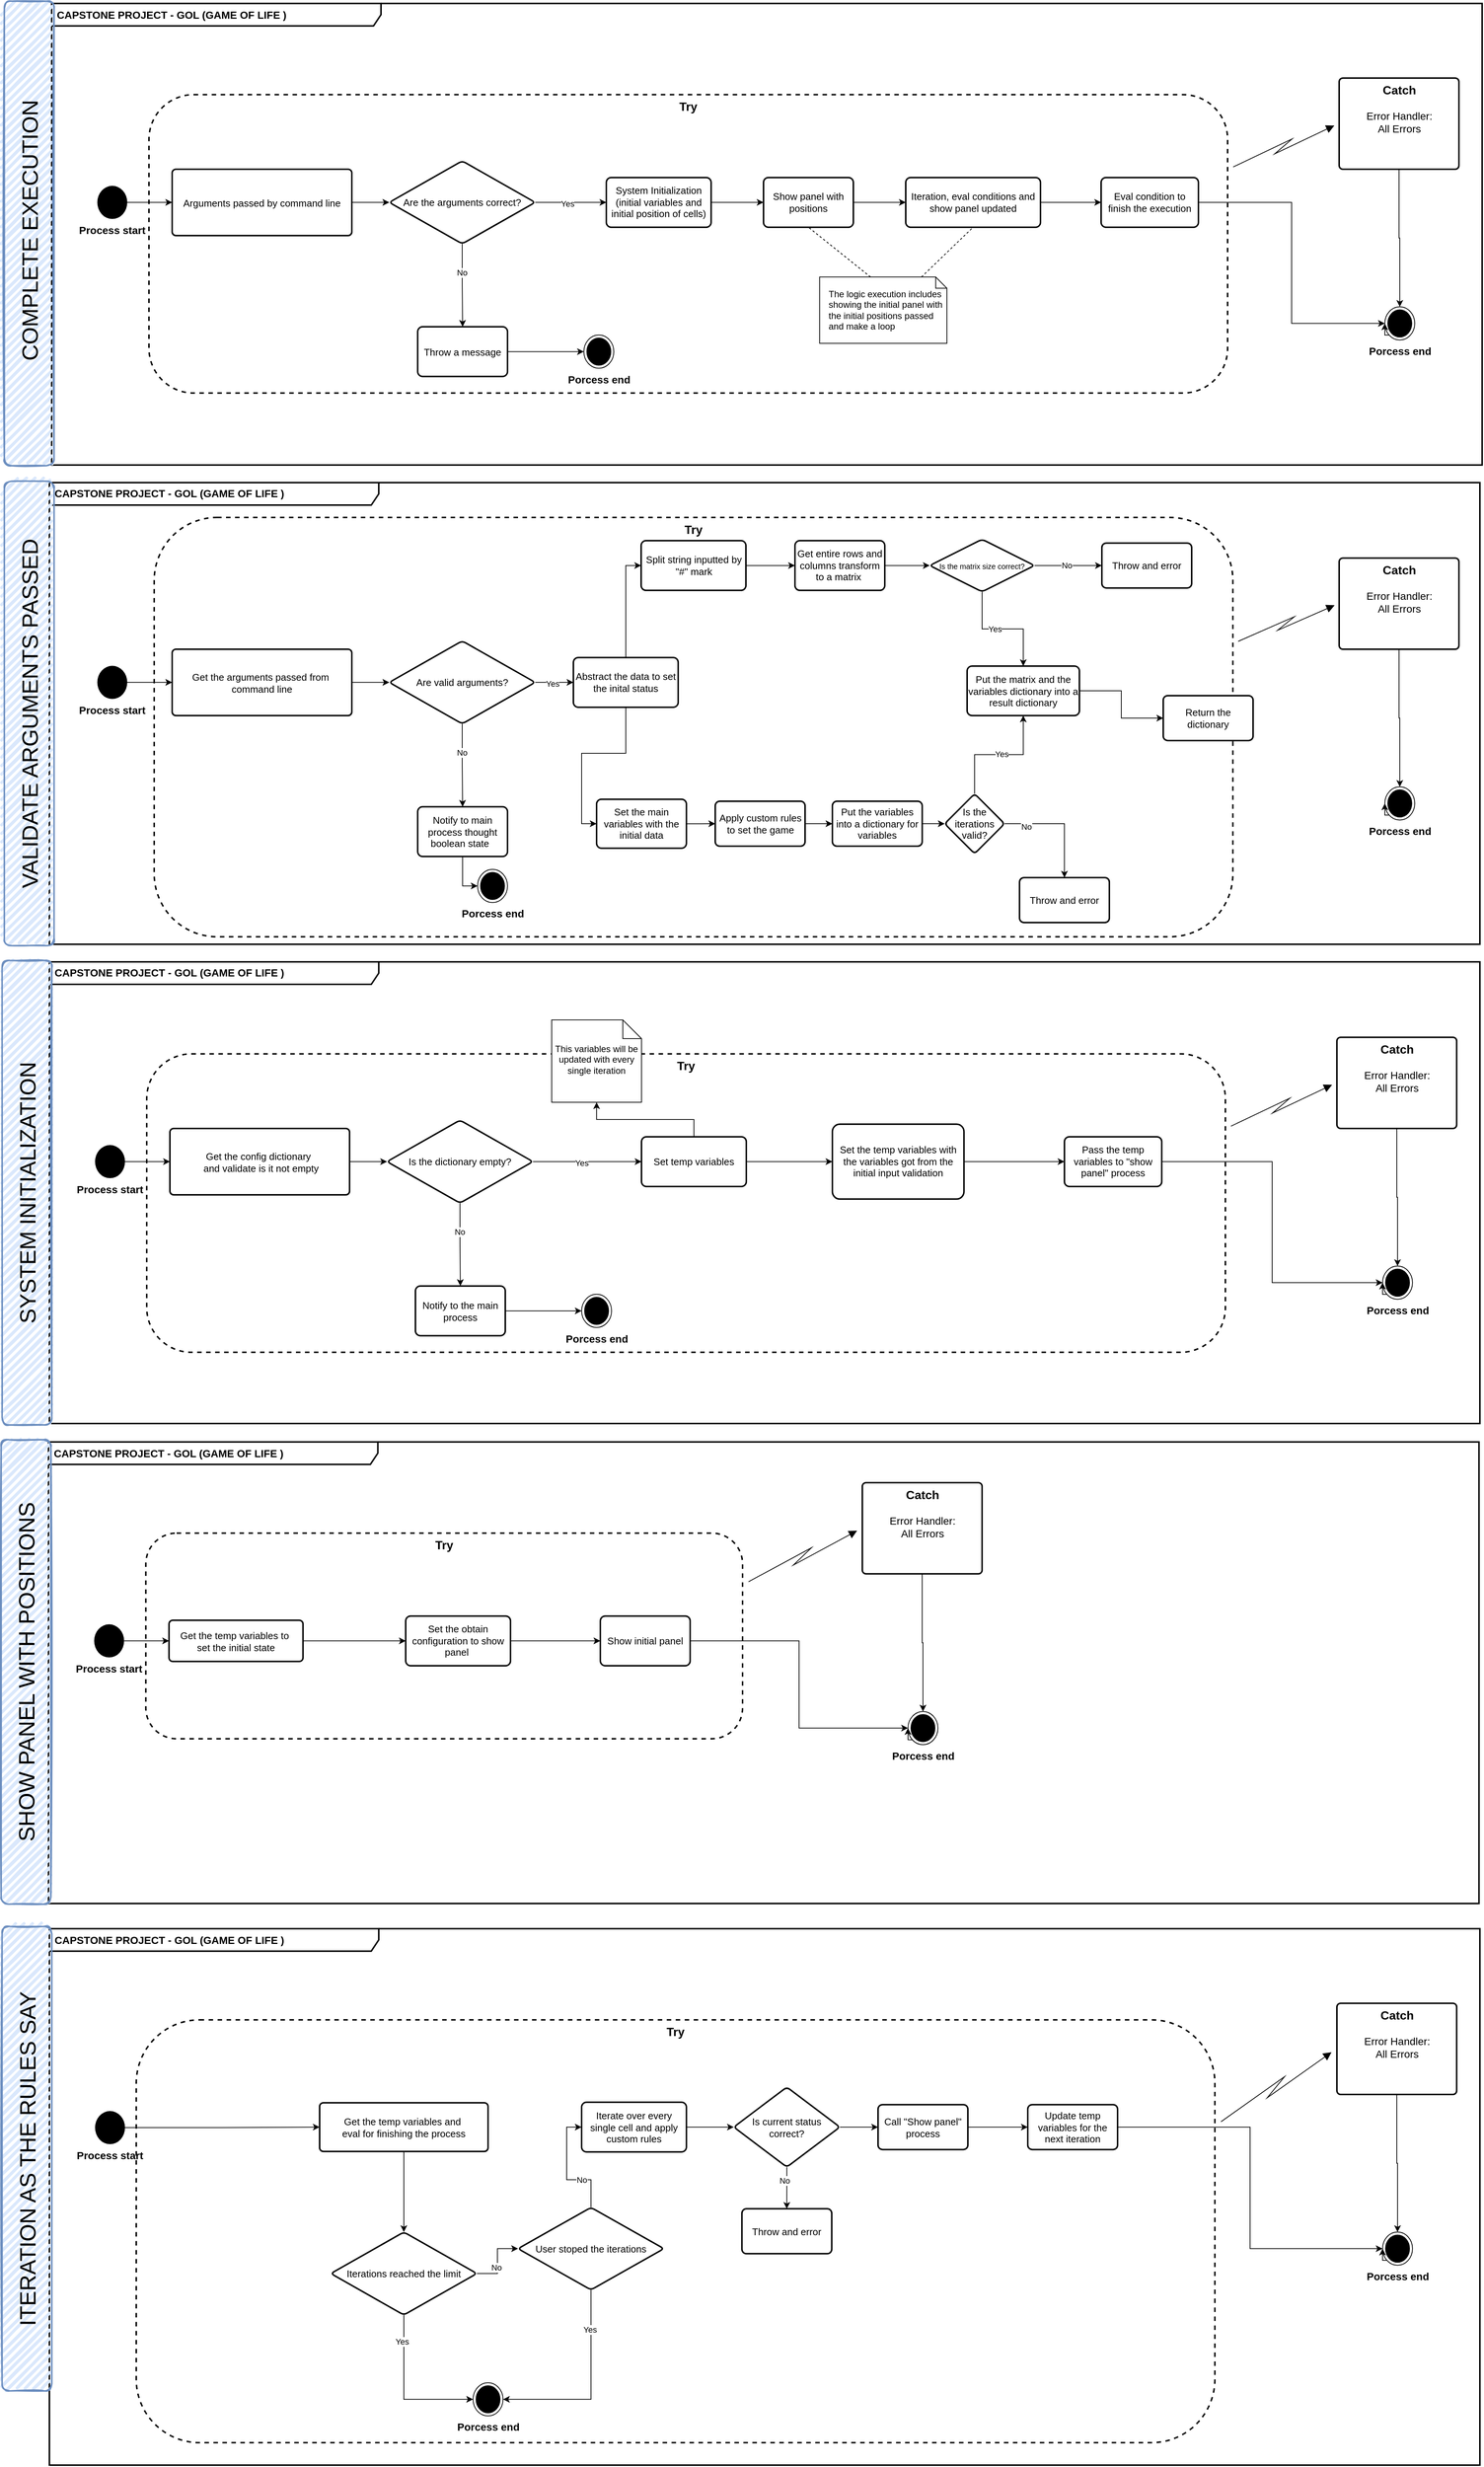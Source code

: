 <mxfile version="24.6.4" type="device">
  <diagram name="Página-1" id="8R3g-8QeEuoboDUne60e">
    <mxGraphModel dx="9834" dy="4327" grid="1" gridSize="10" guides="1" tooltips="1" connect="1" arrows="1" fold="1" page="1" pageScale="1" pageWidth="827" pageHeight="1169" math="0" shadow="0">
      <root>
        <mxCell id="0" />
        <mxCell id="1" parent="0" />
        <mxCell id="N-mQOKal0b1jM_352H5p-270" value="&lt;span style=&quot;font-size: 14px;&quot;&gt;&lt;b&gt;CAPSTONE PROJECT - GOL (GAME OF LIFE )&lt;/b&gt;&lt;/span&gt;" style="shape=umlFrame;whiteSpace=wrap;html=1;width=440;height=30;boundedLbl=1;verticalAlign=middle;align=left;spacingLeft=5;strokeWidth=2;" parent="1" vertex="1">
          <mxGeometry x="-536" y="2583.57" width="1911" height="716.43" as="geometry" />
        </mxCell>
        <mxCell id="N-mQOKal0b1jM_352H5p-279" value="&lt;b&gt;&lt;font style=&quot;font-size: 16px&quot;&gt;Try&lt;/font&gt;&lt;/b&gt;" style="shape=rect;html=1;rounded=1;verticalAlign=top;dashed=1;strokeWidth=2;whiteSpace=wrap;align=center;perimeterSpacing=0;fillColor=none;" parent="1" vertex="1">
          <mxGeometry x="-420" y="2705.37" width="1441" height="564.64" as="geometry" />
        </mxCell>
        <mxCell id="N-mQOKal0b1jM_352H5p-237" value="&lt;span style=&quot;font-size: 14px;&quot;&gt;&lt;b&gt;CAPSTONE PROJECT - GOL (GAME OF LIFE )&lt;/b&gt;&lt;/span&gt;" style="shape=umlFrame;whiteSpace=wrap;html=1;width=440;height=30;boundedLbl=1;verticalAlign=middle;align=left;spacingLeft=5;strokeWidth=2;" parent="1" vertex="1">
          <mxGeometry x="-537.21" y="1933.57" width="1911" height="616.43" as="geometry" />
        </mxCell>
        <mxCell id="N-mQOKal0b1jM_352H5p-375" value="&lt;b&gt;&lt;font style=&quot;font-size: 16px&quot;&gt;Try&lt;/font&gt;&lt;/b&gt;" style="shape=rect;html=1;rounded=1;verticalAlign=top;dashed=1;strokeWidth=2;whiteSpace=wrap;align=center;perimeterSpacing=0;fillColor=none;" parent="1" vertex="1">
          <mxGeometry x="-396" y="699" width="1441" height="560" as="geometry" />
        </mxCell>
        <mxCell id="N-mQOKal0b1jM_352H5p-171" value="&lt;span style=&quot;font-size: 14px;&quot;&gt;&lt;b&gt;CAPSTONE PROJECT - GOL (GAME OF LIFE )&lt;/b&gt;&lt;/span&gt;" style="shape=umlFrame;whiteSpace=wrap;html=1;width=440;height=30;boundedLbl=1;verticalAlign=middle;align=left;spacingLeft=5;strokeWidth=2;" parent="1" vertex="1">
          <mxGeometry x="-536" y="652.51" width="1911" height="616.43" as="geometry" />
        </mxCell>
        <mxCell id="N-mQOKal0b1jM_352H5p-102" value="" style="group" parent="1" vertex="1" connectable="0">
          <mxGeometry x="-593" y="79" width="1971" height="620" as="geometry" />
        </mxCell>
        <mxCell id="N-mQOKal0b1jM_352H5p-168" value="" style="group" parent="N-mQOKal0b1jM_352H5p-102" vertex="1" connectable="0">
          <mxGeometry x="-3.205" y="-69.435" width="1974.205" height="620.32" as="geometry" />
        </mxCell>
        <mxCell id="xG7JB6AcAohQeSzq4DHo-72" value="&lt;span style=&quot;font-size: 14px;&quot;&gt;&lt;b&gt;CAPSTONE PROJECT - GOL (GAME OF LIFE )&lt;/b&gt;&lt;/span&gt;" style="shape=umlFrame;whiteSpace=wrap;html=1;width=440;height=30;boundedLbl=1;verticalAlign=middle;align=left;spacingLeft=5;strokeWidth=2;" parent="N-mQOKal0b1jM_352H5p-168" vertex="1">
          <mxGeometry x="63.205" y="3.005" width="1911" height="616.43" as="geometry" />
        </mxCell>
        <mxCell id="ittnG3U_hQYUf3n1KyaI-3" value="" style="shape=mxgraph.lean_mapping.electronic_info_flow_edge;html=1;edgeStyle=none;align=center;verticalAlign=bottom;exitX=1;exitY=0.25;fillColor=#ffffff;rounded=0;entryX=0;entryY=0.5;entryDx=0;entryDy=0;spacing=0;targetPerimeterSpacing=0;startSize=6;endSize=6;strokeWidth=1;strokeColor=default;horizontal=1;exitDx=0;exitDy=0;" parent="N-mQOKal0b1jM_352H5p-168" source="N-mQOKal0b1jM_352H5p-7" target="ittnG3U_hQYUf3n1KyaI-8" edge="1">
          <mxGeometry x="1" relative="1" as="geometry">
            <mxPoint x="1229.205" y="-450.922" as="targetPoint" />
            <mxPoint x="1824.205" y="322.971" as="sourcePoint" />
          </mxGeometry>
        </mxCell>
        <mxCell id="ittnG3U_hQYUf3n1KyaI-96" style="edgeStyle=orthogonalEdgeStyle;rounded=0;orthogonalLoop=1;jettySize=auto;html=1;exitX=1;exitY=0.5;exitDx=0;exitDy=0;entryX=0;entryY=0.5;entryDx=0;entryDy=0;" parent="N-mQOKal0b1jM_352H5p-168" source="ittnG3U_hQYUf3n1KyaI-5" target="q2Do9lQu6i2pFkpAXTwR-1" edge="1">
          <mxGeometry relative="1" as="geometry" />
        </mxCell>
        <mxCell id="ittnG3U_hQYUf3n1KyaI-5" value="Process start" style="ellipse;fillColor=#000000;strokeColor=none;fontSize=14;verticalAlign=top;labelPosition=center;verticalLabelPosition=bottom;align=center;fontStyle=1" parent="N-mQOKal0b1jM_352H5p-168" vertex="1">
          <mxGeometry x="124.205" y="246.578" width="40" height="44.286" as="geometry" />
        </mxCell>
        <mxCell id="N-mQOKal0b1jM_352H5p-52" value="" style="edgeStyle=orthogonalEdgeStyle;rounded=0;orthogonalLoop=1;jettySize=auto;html=1;" parent="N-mQOKal0b1jM_352H5p-168" source="q2Do9lQu6i2pFkpAXTwR-1" target="N-mQOKal0b1jM_352H5p-51" edge="1">
          <mxGeometry relative="1" as="geometry" />
        </mxCell>
        <mxCell id="q2Do9lQu6i2pFkpAXTwR-1" value="Arguments passed by command line" style="align=center;verticalAlign=middle;rounded=1;absoluteArcSize=1;arcSize=10;dashed=0;fontSize=13;strokeWidth=2;" parent="N-mQOKal0b1jM_352H5p-168" vertex="1">
          <mxGeometry x="224.205" y="224.435" width="240" height="88.571" as="geometry" />
        </mxCell>
        <mxCell id="ittnG3U_hQYUf3n1KyaI-7" value="Porcess end" style="ellipse;html=1;shape=endState;fillColor=#000000;strokeColor=#000000;fontSize=14;verticalAlign=top;labelPosition=center;verticalLabelPosition=bottom;align=center;fontStyle=1" parent="N-mQOKal0b1jM_352H5p-168" vertex="1">
          <mxGeometry x="1844.205" y="408.221" width="40" height="44.286" as="geometry" />
        </mxCell>
        <mxCell id="N-mQOKal0b1jM_352H5p-5" style="edgeStyle=orthogonalEdgeStyle;rounded=0;orthogonalLoop=1;jettySize=auto;html=1;entryX=0.5;entryY=0;entryDx=0;entryDy=0;" parent="N-mQOKal0b1jM_352H5p-168" source="ittnG3U_hQYUf3n1KyaI-8" target="ittnG3U_hQYUf3n1KyaI-7" edge="1">
          <mxGeometry relative="1" as="geometry" />
        </mxCell>
        <mxCell id="ittnG3U_hQYUf3n1KyaI-8" value="&lt;b&gt;&lt;font style=&quot;font-size: 16px&quot;&gt;Catch&lt;/font&gt;&lt;/b&gt;&lt;br&gt;&lt;br&gt;&lt;div&gt;Error Handler:&lt;/div&gt;&lt;div&gt;All Errors&lt;/div&gt;" style="html=1;align=center;verticalAlign=top;rounded=1;absoluteArcSize=1;arcSize=10;dashed=0;fontSize=14;strokeWidth=2;" parent="N-mQOKal0b1jM_352H5p-168" vertex="1">
          <mxGeometry x="1783.205" y="102.649" width="160" height="121.786" as="geometry" />
        </mxCell>
        <mxCell id="N-mQOKal0b1jM_352H5p-7" value="&lt;b&gt;&lt;font style=&quot;font-size: 16px&quot;&gt;Try&lt;/font&gt;&lt;/b&gt;" style="shape=rect;html=1;rounded=1;verticalAlign=top;dashed=1;strokeWidth=2;whiteSpace=wrap;align=center;perimeterSpacing=0;fillColor=none;" parent="N-mQOKal0b1jM_352H5p-168" vertex="1">
          <mxGeometry x="193.205" y="124.792" width="1441" height="398.571" as="geometry" />
        </mxCell>
        <mxCell id="N-mQOKal0b1jM_352H5p-54" value="" style="edgeStyle=orthogonalEdgeStyle;rounded=0;orthogonalLoop=1;jettySize=auto;html=1;" parent="N-mQOKal0b1jM_352H5p-168" source="N-mQOKal0b1jM_352H5p-51" target="N-mQOKal0b1jM_352H5p-53" edge="1">
          <mxGeometry relative="1" as="geometry" />
        </mxCell>
        <mxCell id="N-mQOKal0b1jM_352H5p-55" value="Yes" style="edgeLabel;html=1;align=center;verticalAlign=middle;resizable=0;points=[];" parent="N-mQOKal0b1jM_352H5p-54" vertex="1" connectable="0">
          <mxGeometry x="-0.108" y="-1" relative="1" as="geometry">
            <mxPoint as="offset" />
          </mxGeometry>
        </mxCell>
        <mxCell id="N-mQOKal0b1jM_352H5p-57" value="" style="edgeStyle=orthogonalEdgeStyle;rounded=0;orthogonalLoop=1;jettySize=auto;html=1;" parent="N-mQOKal0b1jM_352H5p-168" source="N-mQOKal0b1jM_352H5p-51" target="N-mQOKal0b1jM_352H5p-56" edge="1">
          <mxGeometry relative="1" as="geometry" />
        </mxCell>
        <mxCell id="N-mQOKal0b1jM_352H5p-58" value="No" style="edgeLabel;html=1;align=center;verticalAlign=middle;resizable=0;points=[];" parent="N-mQOKal0b1jM_352H5p-57" vertex="1" connectable="0">
          <mxGeometry x="-0.315" y="-1" relative="1" as="geometry">
            <mxPoint as="offset" />
          </mxGeometry>
        </mxCell>
        <mxCell id="N-mQOKal0b1jM_352H5p-51" value="Are the arguments correct?" style="rhombus;whiteSpace=wrap;html=1;fontSize=13;rounded=1;arcSize=10;dashed=0;strokeWidth=2;" parent="N-mQOKal0b1jM_352H5p-168" vertex="1">
          <mxGeometry x="514.205" y="213.364" width="195" height="110.714" as="geometry" />
        </mxCell>
        <mxCell id="N-mQOKal0b1jM_352H5p-89" value="" style="edgeStyle=orthogonalEdgeStyle;rounded=0;orthogonalLoop=1;jettySize=auto;html=1;" parent="N-mQOKal0b1jM_352H5p-168" source="N-mQOKal0b1jM_352H5p-53" target="N-mQOKal0b1jM_352H5p-88" edge="1">
          <mxGeometry relative="1" as="geometry" />
        </mxCell>
        <mxCell id="N-mQOKal0b1jM_352H5p-53" value="System Initialization (initial variables and initial position of cells)" style="whiteSpace=wrap;html=1;fontSize=13;rounded=1;arcSize=10;dashed=0;strokeWidth=2;" parent="N-mQOKal0b1jM_352H5p-168" vertex="1">
          <mxGeometry x="804.205" y="235.506" width="140" height="66.429" as="geometry" />
        </mxCell>
        <mxCell id="N-mQOKal0b1jM_352H5p-62" style="edgeStyle=orthogonalEdgeStyle;rounded=0;orthogonalLoop=1;jettySize=auto;html=1;entryX=0;entryY=0.5;entryDx=0;entryDy=0;" parent="N-mQOKal0b1jM_352H5p-168" source="N-mQOKal0b1jM_352H5p-56" target="N-mQOKal0b1jM_352H5p-61" edge="1">
          <mxGeometry relative="1" as="geometry" />
        </mxCell>
        <mxCell id="N-mQOKal0b1jM_352H5p-56" value="Throw a message" style="rounded=1;whiteSpace=wrap;html=1;fontSize=13;arcSize=10;dashed=0;strokeWidth=2;" parent="N-mQOKal0b1jM_352H5p-168" vertex="1">
          <mxGeometry x="552.205" y="434.792" width="120" height="66.429" as="geometry" />
        </mxCell>
        <mxCell id="N-mQOKal0b1jM_352H5p-61" value="Porcess end" style="ellipse;html=1;shape=endState;fillColor=#000000;strokeColor=#000000;fontSize=14;verticalAlign=top;labelPosition=center;verticalLabelPosition=bottom;align=center;fontStyle=1" parent="N-mQOKal0b1jM_352H5p-168" vertex="1">
          <mxGeometry x="774.205" y="445.864" width="40" height="44.286" as="geometry" />
        </mxCell>
        <mxCell id="N-mQOKal0b1jM_352H5p-87" value="" style="edgeStyle=orthogonalEdgeStyle;rounded=0;orthogonalLoop=1;jettySize=auto;html=1;" parent="N-mQOKal0b1jM_352H5p-168" source="N-mQOKal0b1jM_352H5p-66" target="N-mQOKal0b1jM_352H5p-86" edge="1">
          <mxGeometry relative="1" as="geometry" />
        </mxCell>
        <mxCell id="N-mQOKal0b1jM_352H5p-66" value="Iteration, eval conditions and show panel updated" style="rounded=1;whiteSpace=wrap;html=1;fontSize=13;arcSize=10;dashed=0;strokeWidth=2;" parent="N-mQOKal0b1jM_352H5p-168" vertex="1">
          <mxGeometry x="1204.205" y="235.506" width="180" height="66.429" as="geometry" />
        </mxCell>
        <mxCell id="N-mQOKal0b1jM_352H5p-76" style="edgeStyle=orthogonalEdgeStyle;rounded=0;orthogonalLoop=1;jettySize=auto;html=1;exitX=0;exitY=1;exitDx=0;exitDy=0;entryX=0;entryY=0.5;entryDx=0;entryDy=0;" parent="N-mQOKal0b1jM_352H5p-168" source="ittnG3U_hQYUf3n1KyaI-7" target="ittnG3U_hQYUf3n1KyaI-7" edge="1">
          <mxGeometry relative="1" as="geometry" />
        </mxCell>
        <mxCell id="N-mQOKal0b1jM_352H5p-95" style="edgeStyle=orthogonalEdgeStyle;rounded=0;orthogonalLoop=1;jettySize=auto;html=1;entryX=0;entryY=0.5;entryDx=0;entryDy=0;" parent="N-mQOKal0b1jM_352H5p-168" source="N-mQOKal0b1jM_352H5p-86" target="ittnG3U_hQYUf3n1KyaI-7" edge="1">
          <mxGeometry relative="1" as="geometry" />
        </mxCell>
        <mxCell id="N-mQOKal0b1jM_352H5p-86" value="Eval condition to finish the execution" style="rounded=1;whiteSpace=wrap;html=1;fontSize=13;arcSize=10;dashed=0;strokeWidth=2;" parent="N-mQOKal0b1jM_352H5p-168" vertex="1">
          <mxGeometry x="1465.205" y="235.506" width="130" height="66.429" as="geometry" />
        </mxCell>
        <mxCell id="N-mQOKal0b1jM_352H5p-91" value="" style="edgeStyle=orthogonalEdgeStyle;rounded=0;orthogonalLoop=1;jettySize=auto;html=1;" parent="N-mQOKal0b1jM_352H5p-168" source="N-mQOKal0b1jM_352H5p-88" target="N-mQOKal0b1jM_352H5p-66" edge="1">
          <mxGeometry relative="1" as="geometry" />
        </mxCell>
        <mxCell id="N-mQOKal0b1jM_352H5p-88" value="Show panel with positions" style="whiteSpace=wrap;html=1;fontSize=13;rounded=1;arcSize=10;dashed=0;strokeWidth=2;" parent="N-mQOKal0b1jM_352H5p-168" vertex="1">
          <mxGeometry x="1014.205" y="235.506" width="120" height="66.429" as="geometry" />
        </mxCell>
        <mxCell id="N-mQOKal0b1jM_352H5p-92" value="&lt;span style=&quot;text-align: center;&quot;&gt;The logic execution includes showing the initial panel with the initial positions passed and make a loop&amp;nbsp;&lt;/span&gt;" style="shape=note;size=15;align=left;spacingLeft=10;html=1;whiteSpace=wrap;" parent="N-mQOKal0b1jM_352H5p-168" vertex="1">
          <mxGeometry x="1089.205" y="368.364" width="170" height="88.571" as="geometry" />
        </mxCell>
        <mxCell id="N-mQOKal0b1jM_352H5p-93" value="" style="edgeStyle=none;endArrow=none;exitX=0.4;exitY=0;dashed=1;html=1;rounded=0;entryX=0.5;entryY=1;entryDx=0;entryDy=0;" parent="N-mQOKal0b1jM_352H5p-168" source="N-mQOKal0b1jM_352H5p-92" target="N-mQOKal0b1jM_352H5p-88" edge="1">
          <mxGeometry x="1" relative="1" as="geometry">
            <mxPoint x="1184.205" y="357.292" as="targetPoint" />
          </mxGeometry>
        </mxCell>
        <mxCell id="N-mQOKal0b1jM_352H5p-94" value="" style="edgeStyle=none;endArrow=none;exitX=0.8;exitY=0;dashed=1;html=1;rounded=0;entryX=0.5;entryY=1;entryDx=0;entryDy=0;" parent="N-mQOKal0b1jM_352H5p-168" source="N-mQOKal0b1jM_352H5p-92" target="N-mQOKal0b1jM_352H5p-66" edge="1">
          <mxGeometry x="1" relative="1" as="geometry">
            <mxPoint x="1344.205" y="357.292" as="targetPoint" />
          </mxGeometry>
        </mxCell>
        <mxCell id="N-mQOKal0b1jM_352H5p-100" value="&lt;span style=&quot;font-size: 30px;&quot;&gt;&amp;nbsp;COMPLETE EXECUTION&lt;/span&gt;" style="rounded=1;whiteSpace=wrap;html=1;strokeWidth=2;fillWeight=4;hachureGap=8;hachureAngle=45;fillColor=#dae8fc;sketch=1;strokeColor=#6c8ebf;rotation=-90;" parent="N-mQOKal0b1jM_352H5p-168" vertex="1">
          <mxGeometry x="-276.945" y="276.945" width="620.32" height="66.43" as="geometry" />
        </mxCell>
        <mxCell id="N-mQOKal0b1jM_352H5p-401" value="" style="edgeStyle=orthogonalEdgeStyle;rounded=0;orthogonalLoop=1;jettySize=auto;html=1;" parent="1" source="N-mQOKal0b1jM_352H5p-380" target="N-mQOKal0b1jM_352H5p-400" edge="1">
          <mxGeometry relative="1" as="geometry" />
        </mxCell>
        <mxCell id="N-mQOKal0b1jM_352H5p-380" value="Put the variables into a dictionary for variables" style="rounded=1;whiteSpace=wrap;html=1;fontSize=13;arcSize=10;dashed=0;strokeWidth=2;" parent="1" vertex="1">
          <mxGeometry x="510" y="1078.026" width="120" height="60" as="geometry" />
        </mxCell>
        <mxCell id="N-mQOKal0b1jM_352H5p-385" value="Return the dictionary" style="whiteSpace=wrap;html=1;fontSize=13;rounded=1;arcSize=10;dashed=0;strokeWidth=2;" parent="1" vertex="1">
          <mxGeometry x="952" y="936.97" width="120" height="60" as="geometry" />
        </mxCell>
        <mxCell id="N-mQOKal0b1jM_352H5p-386" value="" style="edgeStyle=orthogonalEdgeStyle;rounded=0;orthogonalLoop=1;jettySize=auto;html=1;" parent="1" source="N-mQOKal0b1jM_352H5p-382" target="N-mQOKal0b1jM_352H5p-385" edge="1">
          <mxGeometry relative="1" as="geometry" />
        </mxCell>
        <mxCell id="N-mQOKal0b1jM_352H5p-392" value="" style="group" parent="1" vertex="1" connectable="0">
          <mxGeometry x="-599.205" y="1290.565" width="1974.205" height="620.32" as="geometry" />
        </mxCell>
        <mxCell id="N-mQOKal0b1jM_352H5p-204" value="&lt;span style=&quot;font-size: 14px;&quot;&gt;&lt;b&gt;CAPSTONE PROJECT - GOL (GAME OF LIFE )&lt;/b&gt;&lt;/span&gt;" style="shape=umlFrame;whiteSpace=wrap;html=1;width=440;height=30;boundedLbl=1;verticalAlign=middle;align=left;spacingLeft=5;strokeWidth=2;" parent="N-mQOKal0b1jM_352H5p-392" vertex="1">
          <mxGeometry x="63.205" y="1.945" width="1911" height="616.43" as="geometry" />
        </mxCell>
        <mxCell id="N-mQOKal0b1jM_352H5p-203" value="" style="group" parent="N-mQOKal0b1jM_352H5p-392" vertex="1" connectable="0">
          <mxGeometry width="1974.205" height="620.32" as="geometry" />
        </mxCell>
        <mxCell id="N-mQOKal0b1jM_352H5p-213" value="&lt;b&gt;&lt;font style=&quot;font-size: 16px&quot;&gt;Try&lt;/font&gt;&lt;/b&gt;" style="shape=rect;html=1;rounded=1;verticalAlign=top;dashed=1;strokeWidth=2;whiteSpace=wrap;align=center;perimeterSpacing=0;fillColor=none;" parent="N-mQOKal0b1jM_352H5p-203" vertex="1">
          <mxGeometry x="193.205" y="124.792" width="1441" height="398.571" as="geometry" />
        </mxCell>
        <mxCell id="N-mQOKal0b1jM_352H5p-205" value="" style="shape=mxgraph.lean_mapping.electronic_info_flow_edge;html=1;edgeStyle=none;align=center;verticalAlign=bottom;exitX=1;exitY=0.25;fillColor=#ffffff;rounded=0;entryX=0;entryY=0.5;entryDx=0;entryDy=0;spacing=0;targetPerimeterSpacing=0;startSize=6;endSize=6;strokeWidth=1;strokeColor=default;horizontal=1;exitDx=0;exitDy=0;" parent="N-mQOKal0b1jM_352H5p-203" source="N-mQOKal0b1jM_352H5p-213" target="N-mQOKal0b1jM_352H5p-212" edge="1">
          <mxGeometry x="1" relative="1" as="geometry">
            <mxPoint x="1229.205" y="-450.922" as="targetPoint" />
            <mxPoint x="1824.205" y="322.971" as="sourcePoint" />
          </mxGeometry>
        </mxCell>
        <mxCell id="N-mQOKal0b1jM_352H5p-206" style="edgeStyle=orthogonalEdgeStyle;rounded=0;orthogonalLoop=1;jettySize=auto;html=1;exitX=1;exitY=0.5;exitDx=0;exitDy=0;entryX=0;entryY=0.5;entryDx=0;entryDy=0;" parent="N-mQOKal0b1jM_352H5p-203" source="N-mQOKal0b1jM_352H5p-207" target="N-mQOKal0b1jM_352H5p-209" edge="1">
          <mxGeometry relative="1" as="geometry" />
        </mxCell>
        <mxCell id="N-mQOKal0b1jM_352H5p-207" value="Process start" style="ellipse;fillColor=#000000;strokeColor=none;fontSize=14;verticalAlign=top;labelPosition=center;verticalLabelPosition=bottom;align=center;fontStyle=1" parent="N-mQOKal0b1jM_352H5p-203" vertex="1">
          <mxGeometry x="124.205" y="246.578" width="40" height="44.286" as="geometry" />
        </mxCell>
        <mxCell id="N-mQOKal0b1jM_352H5p-208" value="" style="edgeStyle=orthogonalEdgeStyle;rounded=0;orthogonalLoop=1;jettySize=auto;html=1;" parent="N-mQOKal0b1jM_352H5p-203" source="N-mQOKal0b1jM_352H5p-209" target="N-mQOKal0b1jM_352H5p-218" edge="1">
          <mxGeometry relative="1" as="geometry" />
        </mxCell>
        <mxCell id="N-mQOKal0b1jM_352H5p-209" value="Get the config dictionary &#xa;  and validate is it not empty " style="align=center;verticalAlign=middle;rounded=1;absoluteArcSize=1;arcSize=10;dashed=0;fontSize=13;strokeWidth=2;" parent="N-mQOKal0b1jM_352H5p-203" vertex="1">
          <mxGeometry x="224.205" y="224.435" width="240" height="88.571" as="geometry" />
        </mxCell>
        <mxCell id="N-mQOKal0b1jM_352H5p-210" value="Porcess end" style="ellipse;html=1;shape=endState;fillColor=#000000;strokeColor=#000000;fontSize=14;verticalAlign=top;labelPosition=center;verticalLabelPosition=bottom;align=center;fontStyle=1" parent="N-mQOKal0b1jM_352H5p-203" vertex="1">
          <mxGeometry x="1844.205" y="408.221" width="40" height="44.286" as="geometry" />
        </mxCell>
        <mxCell id="N-mQOKal0b1jM_352H5p-211" style="edgeStyle=orthogonalEdgeStyle;rounded=0;orthogonalLoop=1;jettySize=auto;html=1;entryX=0.5;entryY=0;entryDx=0;entryDy=0;" parent="N-mQOKal0b1jM_352H5p-203" source="N-mQOKal0b1jM_352H5p-212" target="N-mQOKal0b1jM_352H5p-210" edge="1">
          <mxGeometry relative="1" as="geometry" />
        </mxCell>
        <mxCell id="N-mQOKal0b1jM_352H5p-212" value="&lt;b&gt;&lt;font style=&quot;font-size: 16px&quot;&gt;Catch&lt;/font&gt;&lt;/b&gt;&lt;br&gt;&lt;br&gt;&lt;div&gt;Error Handler:&lt;/div&gt;&lt;div&gt;All Errors&lt;/div&gt;" style="html=1;align=center;verticalAlign=top;rounded=1;absoluteArcSize=1;arcSize=10;dashed=0;fontSize=14;strokeWidth=2;" parent="N-mQOKal0b1jM_352H5p-203" vertex="1">
          <mxGeometry x="1783.205" y="102.649" width="160" height="121.786" as="geometry" />
        </mxCell>
        <mxCell id="N-mQOKal0b1jM_352H5p-214" value="" style="edgeStyle=orthogonalEdgeStyle;rounded=0;orthogonalLoop=1;jettySize=auto;html=1;" parent="N-mQOKal0b1jM_352H5p-203" source="N-mQOKal0b1jM_352H5p-218" target="N-mQOKal0b1jM_352H5p-220" edge="1">
          <mxGeometry relative="1" as="geometry" />
        </mxCell>
        <mxCell id="N-mQOKal0b1jM_352H5p-215" value="Yes" style="edgeLabel;html=1;align=center;verticalAlign=middle;resizable=0;points=[];" parent="N-mQOKal0b1jM_352H5p-214" vertex="1" connectable="0">
          <mxGeometry x="-0.108" y="-1" relative="1" as="geometry">
            <mxPoint as="offset" />
          </mxGeometry>
        </mxCell>
        <mxCell id="N-mQOKal0b1jM_352H5p-216" value="" style="edgeStyle=orthogonalEdgeStyle;rounded=0;orthogonalLoop=1;jettySize=auto;html=1;" parent="N-mQOKal0b1jM_352H5p-203" source="N-mQOKal0b1jM_352H5p-218" target="N-mQOKal0b1jM_352H5p-222" edge="1">
          <mxGeometry relative="1" as="geometry" />
        </mxCell>
        <mxCell id="N-mQOKal0b1jM_352H5p-217" value="No" style="edgeLabel;html=1;align=center;verticalAlign=middle;resizable=0;points=[];" parent="N-mQOKal0b1jM_352H5p-216" vertex="1" connectable="0">
          <mxGeometry x="-0.315" y="-1" relative="1" as="geometry">
            <mxPoint as="offset" />
          </mxGeometry>
        </mxCell>
        <mxCell id="N-mQOKal0b1jM_352H5p-218" value="Is the dictionary empty?" style="rhombus;whiteSpace=wrap;html=1;fontSize=13;rounded=1;arcSize=10;dashed=0;strokeWidth=2;" parent="N-mQOKal0b1jM_352H5p-203" vertex="1">
          <mxGeometry x="514.205" y="213.364" width="195" height="110.714" as="geometry" />
        </mxCell>
        <mxCell id="N-mQOKal0b1jM_352H5p-219" value="" style="edgeStyle=orthogonalEdgeStyle;rounded=0;orthogonalLoop=1;jettySize=auto;html=1;" parent="N-mQOKal0b1jM_352H5p-203" source="N-mQOKal0b1jM_352H5p-220" target="N-mQOKal0b1jM_352H5p-230" edge="1">
          <mxGeometry relative="1" as="geometry" />
        </mxCell>
        <mxCell id="N-mQOKal0b1jM_352H5p-390" style="edgeStyle=orthogonalEdgeStyle;rounded=0;orthogonalLoop=1;jettySize=auto;html=1;entryX=0.5;entryY=1;entryDx=0;entryDy=0;entryPerimeter=0;" parent="N-mQOKal0b1jM_352H5p-203" source="N-mQOKal0b1jM_352H5p-220" target="N-mQOKal0b1jM_352H5p-388" edge="1">
          <mxGeometry relative="1" as="geometry" />
        </mxCell>
        <mxCell id="N-mQOKal0b1jM_352H5p-220" value="Set temp variables" style="whiteSpace=wrap;html=1;fontSize=13;rounded=1;arcSize=10;dashed=0;strokeWidth=2;" parent="N-mQOKal0b1jM_352H5p-203" vertex="1">
          <mxGeometry x="854.215" y="235.506" width="140" height="66.429" as="geometry" />
        </mxCell>
        <mxCell id="N-mQOKal0b1jM_352H5p-221" style="edgeStyle=orthogonalEdgeStyle;rounded=0;orthogonalLoop=1;jettySize=auto;html=1;entryX=0;entryY=0.5;entryDx=0;entryDy=0;" parent="N-mQOKal0b1jM_352H5p-203" source="N-mQOKal0b1jM_352H5p-222" target="N-mQOKal0b1jM_352H5p-223" edge="1">
          <mxGeometry relative="1" as="geometry" />
        </mxCell>
        <mxCell id="N-mQOKal0b1jM_352H5p-222" value="Notify to the main process" style="rounded=1;whiteSpace=wrap;html=1;fontSize=13;arcSize=10;dashed=0;strokeWidth=2;" parent="N-mQOKal0b1jM_352H5p-203" vertex="1">
          <mxGeometry x="552.205" y="434.792" width="120" height="66.429" as="geometry" />
        </mxCell>
        <mxCell id="N-mQOKal0b1jM_352H5p-223" value="Porcess end" style="ellipse;html=1;shape=endState;fillColor=#000000;strokeColor=#000000;fontSize=14;verticalAlign=top;labelPosition=center;verticalLabelPosition=bottom;align=center;fontStyle=1" parent="N-mQOKal0b1jM_352H5p-203" vertex="1">
          <mxGeometry x="774.205" y="445.864" width="40" height="44.286" as="geometry" />
        </mxCell>
        <mxCell id="N-mQOKal0b1jM_352H5p-226" style="edgeStyle=orthogonalEdgeStyle;rounded=0;orthogonalLoop=1;jettySize=auto;html=1;exitX=0;exitY=1;exitDx=0;exitDy=0;entryX=0;entryY=0.5;entryDx=0;entryDy=0;" parent="N-mQOKal0b1jM_352H5p-203" source="N-mQOKal0b1jM_352H5p-210" target="N-mQOKal0b1jM_352H5p-210" edge="1">
          <mxGeometry relative="1" as="geometry" />
        </mxCell>
        <mxCell id="N-mQOKal0b1jM_352H5p-227" style="edgeStyle=orthogonalEdgeStyle;rounded=0;orthogonalLoop=1;jettySize=auto;html=1;entryX=0;entryY=0.5;entryDx=0;entryDy=0;" parent="N-mQOKal0b1jM_352H5p-203" source="N-mQOKal0b1jM_352H5p-228" target="N-mQOKal0b1jM_352H5p-210" edge="1">
          <mxGeometry relative="1" as="geometry" />
        </mxCell>
        <mxCell id="N-mQOKal0b1jM_352H5p-228" value="Pass the temp variables to &quot;show panel&quot; process" style="rounded=1;whiteSpace=wrap;html=1;fontSize=13;arcSize=10;dashed=0;strokeWidth=2;" parent="N-mQOKal0b1jM_352H5p-203" vertex="1">
          <mxGeometry x="1419.205" y="235.506" width="130" height="66.429" as="geometry" />
        </mxCell>
        <mxCell id="N-mQOKal0b1jM_352H5p-229" value="" style="edgeStyle=orthogonalEdgeStyle;rounded=0;orthogonalLoop=1;jettySize=auto;html=1;entryX=0;entryY=0.5;entryDx=0;entryDy=0;" parent="N-mQOKal0b1jM_352H5p-203" source="N-mQOKal0b1jM_352H5p-230" target="N-mQOKal0b1jM_352H5p-228" edge="1">
          <mxGeometry relative="1" as="geometry">
            <mxPoint x="1239.205" y="268.755" as="targetPoint" />
          </mxGeometry>
        </mxCell>
        <mxCell id="N-mQOKal0b1jM_352H5p-230" value="&lt;div&gt;Set the temp variables with the variables got from the initial input validation&lt;/div&gt;" style="whiteSpace=wrap;html=1;fontSize=13;rounded=1;arcSize=10;dashed=0;strokeWidth=2;" parent="N-mQOKal0b1jM_352H5p-203" vertex="1">
          <mxGeometry x="1109.2" y="218.72" width="175.79" height="100" as="geometry" />
        </mxCell>
        <mxCell id="N-mQOKal0b1jM_352H5p-234" value="&lt;span style=&quot;font-size: 30px;&quot;&gt;SYSTEM INITIALIZATION&lt;/span&gt;" style="rounded=1;whiteSpace=wrap;html=1;strokeWidth=2;fillWeight=4;hachureGap=8;hachureAngle=45;fillColor=#dae8fc;sketch=1;strokeColor=#6c8ebf;rotation=-90;" parent="N-mQOKal0b1jM_352H5p-203" vertex="1">
          <mxGeometry x="-276.945" y="276.945" width="620.32" height="66.43" as="geometry" />
        </mxCell>
        <mxCell id="N-mQOKal0b1jM_352H5p-388" value="This variables will be updated with every single iteration" style="shape=note2;boundedLbl=1;whiteSpace=wrap;html=1;size=25;verticalAlign=top;align=center;" parent="N-mQOKal0b1jM_352H5p-203" vertex="1">
          <mxGeometry x="734.21" y="79.44" width="120" height="110" as="geometry" />
        </mxCell>
        <mxCell id="N-mQOKal0b1jM_352H5p-172" value="" style="shape=mxgraph.lean_mapping.electronic_info_flow_edge;html=1;edgeStyle=none;align=center;verticalAlign=bottom;exitX=1;exitY=0.25;fillColor=#ffffff;rounded=0;entryX=0;entryY=0.5;entryDx=0;entryDy=0;spacing=0;targetPerimeterSpacing=0;startSize=6;endSize=6;strokeWidth=1;strokeColor=default;horizontal=1;exitDx=0;exitDy=0;" parent="1" target="N-mQOKal0b1jM_352H5p-179" edge="1">
          <mxGeometry x="1" relative="1" as="geometry">
            <mxPoint x="633" y="199.643" as="targetPoint" />
            <mxPoint x="1045" y="867.142" as="sourcePoint" />
          </mxGeometry>
        </mxCell>
        <mxCell id="N-mQOKal0b1jM_352H5p-173" style="edgeStyle=orthogonalEdgeStyle;rounded=0;orthogonalLoop=1;jettySize=auto;html=1;exitX=1;exitY=0.5;exitDx=0;exitDy=0;entryX=0;entryY=0.5;entryDx=0;entryDy=0;" parent="1" source="N-mQOKal0b1jM_352H5p-174" target="N-mQOKal0b1jM_352H5p-176" edge="1">
          <mxGeometry relative="1" as="geometry" />
        </mxCell>
        <mxCell id="N-mQOKal0b1jM_352H5p-174" value="Process start" style="ellipse;fillColor=#000000;strokeColor=none;fontSize=14;verticalAlign=top;labelPosition=center;verticalLabelPosition=bottom;align=center;fontStyle=1" parent="1" vertex="1">
          <mxGeometry x="-472.0" y="897.143" width="40" height="44.286" as="geometry" />
        </mxCell>
        <mxCell id="N-mQOKal0b1jM_352H5p-175" value="" style="edgeStyle=orthogonalEdgeStyle;rounded=0;orthogonalLoop=1;jettySize=auto;html=1;" parent="1" source="N-mQOKal0b1jM_352H5p-176" target="N-mQOKal0b1jM_352H5p-185" edge="1">
          <mxGeometry relative="1" as="geometry" />
        </mxCell>
        <mxCell id="N-mQOKal0b1jM_352H5p-176" value="Get the arguments passed from &#xa;command line" style="align=center;verticalAlign=middle;rounded=1;absoluteArcSize=1;arcSize=10;dashed=0;fontSize=13;strokeWidth=2;" parent="1" vertex="1">
          <mxGeometry x="-372.0" y="875" width="240" height="88.571" as="geometry" />
        </mxCell>
        <mxCell id="N-mQOKal0b1jM_352H5p-177" value="Porcess end" style="ellipse;html=1;shape=endState;fillColor=#000000;strokeColor=#000000;fontSize=14;verticalAlign=top;labelPosition=center;verticalLabelPosition=bottom;align=center;fontStyle=1" parent="1" vertex="1">
          <mxGeometry x="1248" y="1058.786" width="40" height="44.286" as="geometry" />
        </mxCell>
        <mxCell id="N-mQOKal0b1jM_352H5p-178" style="edgeStyle=orthogonalEdgeStyle;rounded=0;orthogonalLoop=1;jettySize=auto;html=1;entryX=0.5;entryY=0;entryDx=0;entryDy=0;" parent="1" source="N-mQOKal0b1jM_352H5p-179" target="N-mQOKal0b1jM_352H5p-177" edge="1">
          <mxGeometry relative="1" as="geometry" />
        </mxCell>
        <mxCell id="N-mQOKal0b1jM_352H5p-179" value="&lt;b&gt;&lt;font style=&quot;font-size: 16px&quot;&gt;Catch&lt;/font&gt;&lt;/b&gt;&lt;br&gt;&lt;br&gt;&lt;div&gt;Error Handler:&lt;/div&gt;&lt;div&gt;All Errors&lt;/div&gt;" style="html=1;align=center;verticalAlign=top;rounded=1;absoluteArcSize=1;arcSize=10;dashed=0;fontSize=14;strokeWidth=2;" parent="1" vertex="1">
          <mxGeometry x="1187" y="753.214" width="160" height="121.786" as="geometry" />
        </mxCell>
        <mxCell id="N-mQOKal0b1jM_352H5p-181" value="" style="edgeStyle=orthogonalEdgeStyle;rounded=0;orthogonalLoop=1;jettySize=auto;html=1;" parent="1" source="N-mQOKal0b1jM_352H5p-185" target="N-mQOKal0b1jM_352H5p-187" edge="1">
          <mxGeometry relative="1" as="geometry" />
        </mxCell>
        <mxCell id="N-mQOKal0b1jM_352H5p-182" value="Yes" style="edgeLabel;html=1;align=center;verticalAlign=middle;resizable=0;points=[];" parent="N-mQOKal0b1jM_352H5p-181" vertex="1" connectable="0">
          <mxGeometry x="-0.108" y="-1" relative="1" as="geometry">
            <mxPoint as="offset" />
          </mxGeometry>
        </mxCell>
        <mxCell id="N-mQOKal0b1jM_352H5p-183" value="" style="edgeStyle=orthogonalEdgeStyle;rounded=0;orthogonalLoop=1;jettySize=auto;html=1;" parent="1" source="N-mQOKal0b1jM_352H5p-185" target="N-mQOKal0b1jM_352H5p-189" edge="1">
          <mxGeometry relative="1" as="geometry" />
        </mxCell>
        <mxCell id="N-mQOKal0b1jM_352H5p-184" value="No" style="edgeLabel;html=1;align=center;verticalAlign=middle;resizable=0;points=[];" parent="N-mQOKal0b1jM_352H5p-183" vertex="1" connectable="0">
          <mxGeometry x="-0.315" y="-1" relative="1" as="geometry">
            <mxPoint as="offset" />
          </mxGeometry>
        </mxCell>
        <mxCell id="N-mQOKal0b1jM_352H5p-185" value="Are valid arguments?" style="rhombus;whiteSpace=wrap;html=1;fontSize=13;rounded=1;arcSize=10;dashed=0;strokeWidth=2;" parent="1" vertex="1">
          <mxGeometry x="-82" y="863.929" width="195" height="110.714" as="geometry" />
        </mxCell>
        <mxCell id="N-mQOKal0b1jM_352H5p-379" style="edgeStyle=orthogonalEdgeStyle;rounded=0;orthogonalLoop=1;jettySize=auto;html=1;entryX=0;entryY=0.5;entryDx=0;entryDy=0;" parent="1" source="N-mQOKal0b1jM_352H5p-187" target="N-mQOKal0b1jM_352H5p-339" edge="1">
          <mxGeometry relative="1" as="geometry" />
        </mxCell>
        <mxCell id="N-mQOKal0b1jM_352H5p-187" value="Abstract the data to set the inital status" style="whiteSpace=wrap;html=1;fontSize=13;rounded=1;arcSize=10;dashed=0;strokeWidth=2;" parent="1" vertex="1">
          <mxGeometry x="164" y="886.071" width="140" height="66.429" as="geometry" />
        </mxCell>
        <mxCell id="N-mQOKal0b1jM_352H5p-188" style="edgeStyle=orthogonalEdgeStyle;rounded=0;orthogonalLoop=1;jettySize=auto;html=1;entryX=0;entryY=0.5;entryDx=0;entryDy=0;" parent="1" source="N-mQOKal0b1jM_352H5p-189" target="N-mQOKal0b1jM_352H5p-190" edge="1">
          <mxGeometry relative="1" as="geometry" />
        </mxCell>
        <mxCell id="N-mQOKal0b1jM_352H5p-189" value="Notify to main process thought boolean state&amp;nbsp;&amp;nbsp;" style="rounded=1;whiteSpace=wrap;html=1;fontSize=13;arcSize=10;dashed=0;strokeWidth=2;" parent="1" vertex="1">
          <mxGeometry x="-44" y="1085.357" width="120" height="66.429" as="geometry" />
        </mxCell>
        <mxCell id="N-mQOKal0b1jM_352H5p-190" value="Porcess end" style="ellipse;html=1;shape=endState;fillColor=#000000;strokeColor=#000000;fontSize=14;verticalAlign=top;labelPosition=center;verticalLabelPosition=bottom;align=center;fontStyle=1" parent="1" vertex="1">
          <mxGeometry x="36" y="1168.999" width="40" height="44.286" as="geometry" />
        </mxCell>
        <mxCell id="N-mQOKal0b1jM_352H5p-193" style="edgeStyle=orthogonalEdgeStyle;rounded=0;orthogonalLoop=1;jettySize=auto;html=1;exitX=0;exitY=1;exitDx=0;exitDy=0;entryX=0;entryY=0.5;entryDx=0;entryDy=0;" parent="1" source="N-mQOKal0b1jM_352H5p-177" target="N-mQOKal0b1jM_352H5p-177" edge="1">
          <mxGeometry relative="1" as="geometry" />
        </mxCell>
        <mxCell id="N-mQOKal0b1jM_352H5p-201" value="&lt;span style=&quot;font-size: 30px;&quot;&gt;VALIDATE ARGUMENTS PASSED&lt;/span&gt;" style="rounded=1;whiteSpace=wrap;html=1;strokeWidth=2;fillWeight=4;hachureGap=8;hachureAngle=45;fillColor=#dae8fc;sketch=1;strokeColor=#6c8ebf;rotation=-90;" parent="1" vertex="1">
          <mxGeometry x="-873.15" y="927.51" width="620.32" height="66.43" as="geometry" />
        </mxCell>
        <mxCell id="N-mQOKal0b1jM_352H5p-374" style="edgeStyle=orthogonalEdgeStyle;rounded=0;orthogonalLoop=1;jettySize=auto;html=1;" parent="1" source="N-mQOKal0b1jM_352H5p-339" target="N-mQOKal0b1jM_352H5p-340" edge="1">
          <mxGeometry relative="1" as="geometry" />
        </mxCell>
        <mxCell id="N-mQOKal0b1jM_352H5p-339" value="Split string inputted by &quot;#&quot; mark" style="whiteSpace=wrap;html=1;fontSize=13;rounded=1;arcSize=10;dashed=0;strokeWidth=2;" parent="1" vertex="1">
          <mxGeometry x="254.5" y="730.001" width="140" height="66.429" as="geometry" />
        </mxCell>
        <mxCell id="N-mQOKal0b1jM_352H5p-340" value="Get entire rows and columns transform to a matrix&amp;nbsp;" style="whiteSpace=wrap;html=1;fontSize=13;rounded=1;arcSize=10;dashed=0;strokeWidth=2;" parent="1" vertex="1">
          <mxGeometry x="460" y="730.001" width="120" height="66.429" as="geometry" />
        </mxCell>
        <mxCell id="N-mQOKal0b1jM_352H5p-409" value="" style="edgeStyle=orthogonalEdgeStyle;rounded=0;orthogonalLoop=1;jettySize=auto;html=1;" parent="1" source="N-mQOKal0b1jM_352H5p-377" target="N-mQOKal0b1jM_352H5p-408" edge="1">
          <mxGeometry relative="1" as="geometry" />
        </mxCell>
        <mxCell id="N-mQOKal0b1jM_352H5p-377" value="Set the main variables with the initial data" style="rounded=1;whiteSpace=wrap;html=1;fontSize=13;arcSize=10;dashed=0;strokeWidth=2;" parent="1" vertex="1">
          <mxGeometry x="195" y="1075.35" width="120" height="65.36" as="geometry" />
        </mxCell>
        <mxCell id="N-mQOKal0b1jM_352H5p-378" value="" style="edgeStyle=orthogonalEdgeStyle;rounded=0;orthogonalLoop=1;jettySize=auto;html=1;entryX=0;entryY=0.5;entryDx=0;entryDy=0;" parent="1" source="N-mQOKal0b1jM_352H5p-187" target="N-mQOKal0b1jM_352H5p-377" edge="1">
          <mxGeometry relative="1" as="geometry" />
        </mxCell>
        <mxCell id="N-mQOKal0b1jM_352H5p-382" value="Put the matrix and the variables dictionary into a result dictionary" style="whiteSpace=wrap;html=1;fontSize=13;rounded=1;arcSize=10;dashed=0;strokeWidth=2;" parent="1" vertex="1">
          <mxGeometry x="690" y="897.51" width="150" height="66.06" as="geometry" />
        </mxCell>
        <mxCell id="N-mQOKal0b1jM_352H5p-396" value="" style="edgeStyle=orthogonalEdgeStyle;rounded=0;orthogonalLoop=1;jettySize=auto;html=1;" parent="1" source="N-mQOKal0b1jM_352H5p-393" target="N-mQOKal0b1jM_352H5p-395" edge="1">
          <mxGeometry relative="1" as="geometry" />
        </mxCell>
        <mxCell id="N-mQOKal0b1jM_352H5p-397" value="No" style="edgeLabel;html=1;align=center;verticalAlign=middle;resizable=0;points=[];" parent="N-mQOKal0b1jM_352H5p-396" vertex="1" connectable="0">
          <mxGeometry x="-0.052" relative="1" as="geometry">
            <mxPoint as="offset" />
          </mxGeometry>
        </mxCell>
        <mxCell id="N-mQOKal0b1jM_352H5p-398" style="edgeStyle=orthogonalEdgeStyle;rounded=0;orthogonalLoop=1;jettySize=auto;html=1;entryX=0.5;entryY=0;entryDx=0;entryDy=0;" parent="1" source="N-mQOKal0b1jM_352H5p-393" target="N-mQOKal0b1jM_352H5p-382" edge="1">
          <mxGeometry relative="1" as="geometry" />
        </mxCell>
        <mxCell id="N-mQOKal0b1jM_352H5p-399" value="Yes" style="edgeLabel;html=1;align=center;verticalAlign=middle;resizable=0;points=[];" parent="N-mQOKal0b1jM_352H5p-398" vertex="1" connectable="0">
          <mxGeometry x="-0.147" relative="1" as="geometry">
            <mxPoint as="offset" />
          </mxGeometry>
        </mxCell>
        <mxCell id="N-mQOKal0b1jM_352H5p-393" value="&lt;font style=&quot;font-size: 10px;&quot;&gt;Is the matrix size correct?&lt;/font&gt;" style="rhombus;whiteSpace=wrap;html=1;fontSize=13;rounded=1;arcSize=10;dashed=0;strokeWidth=2;" parent="1" vertex="1">
          <mxGeometry x="640" y="728.22" width="140" height="70" as="geometry" />
        </mxCell>
        <mxCell id="N-mQOKal0b1jM_352H5p-394" value="" style="edgeStyle=orthogonalEdgeStyle;rounded=0;orthogonalLoop=1;jettySize=auto;html=1;" parent="1" source="N-mQOKal0b1jM_352H5p-340" target="N-mQOKal0b1jM_352H5p-393" edge="1">
          <mxGeometry relative="1" as="geometry" />
        </mxCell>
        <mxCell id="N-mQOKal0b1jM_352H5p-395" value="Throw and error" style="whiteSpace=wrap;html=1;fontSize=13;rounded=1;arcSize=10;dashed=0;strokeWidth=2;" parent="1" vertex="1">
          <mxGeometry x="870" y="733.22" width="120" height="60" as="geometry" />
        </mxCell>
        <mxCell id="N-mQOKal0b1jM_352H5p-402" style="edgeStyle=orthogonalEdgeStyle;rounded=0;orthogonalLoop=1;jettySize=auto;html=1;entryX=0.5;entryY=1;entryDx=0;entryDy=0;" parent="1" source="N-mQOKal0b1jM_352H5p-400" target="N-mQOKal0b1jM_352H5p-382" edge="1">
          <mxGeometry relative="1" as="geometry" />
        </mxCell>
        <mxCell id="N-mQOKal0b1jM_352H5p-403" value="Yes" style="edgeLabel;html=1;align=center;verticalAlign=middle;resizable=0;points=[];" parent="N-mQOKal0b1jM_352H5p-402" vertex="1" connectable="0">
          <mxGeometry x="0.032" y="1" relative="1" as="geometry">
            <mxPoint as="offset" />
          </mxGeometry>
        </mxCell>
        <mxCell id="N-mQOKal0b1jM_352H5p-405" value="" style="edgeStyle=orthogonalEdgeStyle;rounded=0;orthogonalLoop=1;jettySize=auto;html=1;" parent="1" source="N-mQOKal0b1jM_352H5p-400" target="N-mQOKal0b1jM_352H5p-404" edge="1">
          <mxGeometry relative="1" as="geometry" />
        </mxCell>
        <mxCell id="N-mQOKal0b1jM_352H5p-406" value="No" style="edgeLabel;html=1;align=center;verticalAlign=middle;resizable=0;points=[];" parent="N-mQOKal0b1jM_352H5p-405" vertex="1" connectable="0">
          <mxGeometry x="-0.633" y="-4" relative="1" as="geometry">
            <mxPoint x="1" as="offset" />
          </mxGeometry>
        </mxCell>
        <mxCell id="N-mQOKal0b1jM_352H5p-400" value="Is the iterations valid?" style="rhombus;whiteSpace=wrap;html=1;fontSize=13;rounded=1;arcSize=10;dashed=0;strokeWidth=2;" parent="1" vertex="1">
          <mxGeometry x="660" y="1068.026" width="80" height="80" as="geometry" />
        </mxCell>
        <mxCell id="N-mQOKal0b1jM_352H5p-404" value="Throw and error" style="whiteSpace=wrap;html=1;fontSize=13;rounded=1;arcSize=10;dashed=0;strokeWidth=2;" parent="1" vertex="1">
          <mxGeometry x="760" y="1179.996" width="120" height="60" as="geometry" />
        </mxCell>
        <mxCell id="N-mQOKal0b1jM_352H5p-410" value="" style="edgeStyle=orthogonalEdgeStyle;rounded=0;orthogonalLoop=1;jettySize=auto;html=1;" parent="1" source="N-mQOKal0b1jM_352H5p-408" target="N-mQOKal0b1jM_352H5p-380" edge="1">
          <mxGeometry relative="1" as="geometry" />
        </mxCell>
        <mxCell id="N-mQOKal0b1jM_352H5p-408" value="Apply custom rules to set the game" style="whiteSpace=wrap;html=1;fontSize=13;rounded=1;arcSize=10;dashed=0;strokeWidth=2;" parent="1" vertex="1">
          <mxGeometry x="353.5" y="1078.03" width="120" height="60" as="geometry" />
        </mxCell>
        <mxCell id="N-mQOKal0b1jM_352H5p-246" value="&lt;b&gt;&lt;font style=&quot;font-size: 16px&quot;&gt;Try&lt;/font&gt;&lt;/b&gt;" style="shape=rect;html=1;rounded=1;verticalAlign=top;dashed=1;strokeWidth=2;whiteSpace=wrap;align=center;perimeterSpacing=0;fillColor=none;" parent="1" vertex="1">
          <mxGeometry x="-407.21" y="2055.36" width="797.21" height="274.64" as="geometry" />
        </mxCell>
        <mxCell id="N-mQOKal0b1jM_352H5p-238" value="" style="shape=mxgraph.lean_mapping.electronic_info_flow_edge;html=1;edgeStyle=none;align=center;verticalAlign=bottom;exitX=1;exitY=0.25;fillColor=#ffffff;rounded=0;entryX=0;entryY=0.5;entryDx=0;entryDy=0;spacing=0;targetPerimeterSpacing=0;startSize=6;endSize=6;strokeWidth=1;strokeColor=default;horizontal=1;exitDx=0;exitDy=0;" parent="1" source="N-mQOKal0b1jM_352H5p-246" target="N-mQOKal0b1jM_352H5p-245" edge="1">
          <mxGeometry x="1" relative="1" as="geometry">
            <mxPoint x="628.79" y="1479.643" as="targetPoint" />
            <mxPoint x="1223.79" y="2253.536" as="sourcePoint" />
          </mxGeometry>
        </mxCell>
        <mxCell id="N-mQOKal0b1jM_352H5p-239" style="edgeStyle=orthogonalEdgeStyle;rounded=0;orthogonalLoop=1;jettySize=auto;html=1;exitX=1;exitY=0.5;exitDx=0;exitDy=0;entryX=0;entryY=0.5;entryDx=0;entryDy=0;" parent="1" source="N-mQOKal0b1jM_352H5p-240" target="N-mQOKal0b1jM_352H5p-242" edge="1">
          <mxGeometry relative="1" as="geometry" />
        </mxCell>
        <mxCell id="N-mQOKal0b1jM_352H5p-240" value="Process start" style="ellipse;fillColor=#000000;strokeColor=none;fontSize=14;verticalAlign=top;labelPosition=center;verticalLabelPosition=bottom;align=center;fontStyle=1" parent="1" vertex="1">
          <mxGeometry x="-476.21" y="2177.143" width="40" height="44.286" as="geometry" />
        </mxCell>
        <mxCell id="N-mQOKal0b1jM_352H5p-241" value="" style="edgeStyle=orthogonalEdgeStyle;rounded=0;orthogonalLoop=1;jettySize=auto;html=1;" parent="1" source="N-mQOKal0b1jM_352H5p-242" target="N-mQOKal0b1jM_352H5p-253" edge="1">
          <mxGeometry relative="1" as="geometry">
            <mxPoint x="-129.836" y="2199.4" as="targetPoint" />
          </mxGeometry>
        </mxCell>
        <mxCell id="N-mQOKal0b1jM_352H5p-242" value="Get the temp variables to &#xa;set the initial state" style="align=center;verticalAlign=middle;rounded=1;absoluteArcSize=1;arcSize=10;dashed=0;fontSize=13;strokeWidth=2;" parent="1" vertex="1">
          <mxGeometry x="-376.21" y="2171.79" width="179" height="55" as="geometry" />
        </mxCell>
        <mxCell id="N-mQOKal0b1jM_352H5p-243" value="Porcess end" style="ellipse;html=1;shape=endState;fillColor=#000000;strokeColor=#000000;fontSize=14;verticalAlign=top;labelPosition=center;verticalLabelPosition=bottom;align=center;fontStyle=1" parent="1" vertex="1">
          <mxGeometry x="611" y="2293.576" width="40" height="44.286" as="geometry" />
        </mxCell>
        <mxCell id="N-mQOKal0b1jM_352H5p-244" style="edgeStyle=orthogonalEdgeStyle;rounded=0;orthogonalLoop=1;jettySize=auto;html=1;entryX=0.5;entryY=0;entryDx=0;entryDy=0;" parent="1" source="N-mQOKal0b1jM_352H5p-245" target="N-mQOKal0b1jM_352H5p-243" edge="1">
          <mxGeometry relative="1" as="geometry" />
        </mxCell>
        <mxCell id="N-mQOKal0b1jM_352H5p-245" value="&lt;b&gt;&lt;font style=&quot;font-size: 16px&quot;&gt;Catch&lt;/font&gt;&lt;/b&gt;&lt;br&gt;&lt;br&gt;&lt;div&gt;Error Handler:&lt;/div&gt;&lt;div&gt;All Errors&lt;/div&gt;" style="html=1;align=center;verticalAlign=top;rounded=1;absoluteArcSize=1;arcSize=10;dashed=0;fontSize=14;strokeWidth=2;" parent="1" vertex="1">
          <mxGeometry x="550" y="1988.004" width="160" height="121.786" as="geometry" />
        </mxCell>
        <mxCell id="N-mQOKal0b1jM_352H5p-252" value="" style="edgeStyle=orthogonalEdgeStyle;rounded=0;orthogonalLoop=1;jettySize=auto;html=1;" parent="1" source="N-mQOKal0b1jM_352H5p-253" target="N-mQOKal0b1jM_352H5p-263" edge="1">
          <mxGeometry relative="1" as="geometry" />
        </mxCell>
        <mxCell id="N-mQOKal0b1jM_352H5p-253" value="Set the obtain configuration to show panel&amp;nbsp;" style="whiteSpace=wrap;html=1;fontSize=13;rounded=1;arcSize=10;dashed=0;strokeWidth=2;" parent="1" vertex="1">
          <mxGeometry x="-60" y="2166.071" width="140" height="66.429" as="geometry" />
        </mxCell>
        <mxCell id="N-mQOKal0b1jM_352H5p-259" style="edgeStyle=orthogonalEdgeStyle;rounded=0;orthogonalLoop=1;jettySize=auto;html=1;exitX=0;exitY=1;exitDx=0;exitDy=0;entryX=0;entryY=0.5;entryDx=0;entryDy=0;" parent="1" source="N-mQOKal0b1jM_352H5p-243" target="N-mQOKal0b1jM_352H5p-243" edge="1">
          <mxGeometry relative="1" as="geometry" />
        </mxCell>
        <mxCell id="N-mQOKal0b1jM_352H5p-260" style="edgeStyle=orthogonalEdgeStyle;rounded=0;orthogonalLoop=1;jettySize=auto;html=1;entryX=0;entryY=0.5;entryDx=0;entryDy=0;" parent="1" source="N-mQOKal0b1jM_352H5p-263" target="N-mQOKal0b1jM_352H5p-243" edge="1">
          <mxGeometry relative="1" as="geometry">
            <mxPoint x="994.79" y="2199.231" as="sourcePoint" />
          </mxGeometry>
        </mxCell>
        <mxCell id="N-mQOKal0b1jM_352H5p-263" value="Show initial panel" style="whiteSpace=wrap;html=1;fontSize=13;rounded=1;arcSize=10;dashed=0;strokeWidth=2;" parent="1" vertex="1">
          <mxGeometry x="200" y="2166.071" width="120" height="66.429" as="geometry" />
        </mxCell>
        <mxCell id="N-mQOKal0b1jM_352H5p-267" value="&lt;span style=&quot;font-size: 30px;&quot;&gt;SHOW PANEL WITH POSITIONS&lt;/span&gt;" style="rounded=1;whiteSpace=wrap;html=1;strokeWidth=2;fillWeight=4;hachureGap=8;hachureAngle=45;fillColor=#dae8fc;sketch=1;strokeColor=#6c8ebf;rotation=-90;" parent="1" vertex="1">
          <mxGeometry x="-877.36" y="2207.51" width="620.32" height="66.43" as="geometry" />
        </mxCell>
        <mxCell id="N-mQOKal0b1jM_352H5p-271" value="" style="shape=mxgraph.lean_mapping.electronic_info_flow_edge;html=1;edgeStyle=none;align=center;verticalAlign=bottom;exitX=1;exitY=0.25;fillColor=#ffffff;rounded=0;entryX=0;entryY=0.5;entryDx=0;entryDy=0;spacing=0;targetPerimeterSpacing=0;startSize=6;endSize=6;strokeWidth=1;strokeColor=default;horizontal=1;exitDx=0;exitDy=0;" parent="1" source="N-mQOKal0b1jM_352H5p-279" target="N-mQOKal0b1jM_352H5p-278" edge="1">
          <mxGeometry x="1" relative="1" as="geometry">
            <mxPoint x="630.0" y="2129.643" as="targetPoint" />
            <mxPoint x="1225" y="2903.536" as="sourcePoint" />
          </mxGeometry>
        </mxCell>
        <mxCell id="N-mQOKal0b1jM_352H5p-272" style="edgeStyle=orthogonalEdgeStyle;rounded=0;orthogonalLoop=1;jettySize=auto;html=1;exitX=1;exitY=0.5;exitDx=0;exitDy=0;entryX=0;entryY=0.5;entryDx=0;entryDy=0;" parent="1" source="N-mQOKal0b1jM_352H5p-273" target="N-mQOKal0b1jM_352H5p-275" edge="1">
          <mxGeometry relative="1" as="geometry" />
        </mxCell>
        <mxCell id="N-mQOKal0b1jM_352H5p-273" value="Process start" style="ellipse;fillColor=#000000;strokeColor=none;fontSize=14;verticalAlign=top;labelPosition=center;verticalLabelPosition=bottom;align=center;fontStyle=1" parent="1" vertex="1">
          <mxGeometry x="-475.0" y="2827.143" width="40" height="44.286" as="geometry" />
        </mxCell>
        <mxCell id="N-mQOKal0b1jM_352H5p-274" value="" style="edgeStyle=orthogonalEdgeStyle;rounded=0;orthogonalLoop=1;jettySize=auto;html=1;" parent="1" source="N-mQOKal0b1jM_352H5p-275" target="N-mQOKal0b1jM_352H5p-284" edge="1">
          <mxGeometry relative="1" as="geometry" />
        </mxCell>
        <mxCell id="N-mQOKal0b1jM_352H5p-275" value="Get the temp variables and &#xa;eval for finishing the process" style="align=center;verticalAlign=middle;rounded=1;absoluteArcSize=1;arcSize=10;dashed=0;fontSize=13;strokeWidth=2;" parent="1" vertex="1">
          <mxGeometry x="-175" y="2816.07" width="225" height="65" as="geometry" />
        </mxCell>
        <mxCell id="N-mQOKal0b1jM_352H5p-276" value="Porcess end" style="ellipse;html=1;shape=endState;fillColor=#000000;strokeColor=#000000;fontSize=14;verticalAlign=top;labelPosition=center;verticalLabelPosition=bottom;align=center;fontStyle=1" parent="1" vertex="1">
          <mxGeometry x="1245" y="2988.786" width="40" height="44.286" as="geometry" />
        </mxCell>
        <mxCell id="N-mQOKal0b1jM_352H5p-277" style="edgeStyle=orthogonalEdgeStyle;rounded=0;orthogonalLoop=1;jettySize=auto;html=1;entryX=0.5;entryY=0;entryDx=0;entryDy=0;" parent="1" source="N-mQOKal0b1jM_352H5p-278" target="N-mQOKal0b1jM_352H5p-276" edge="1">
          <mxGeometry relative="1" as="geometry" />
        </mxCell>
        <mxCell id="N-mQOKal0b1jM_352H5p-278" value="&lt;b&gt;&lt;font style=&quot;font-size: 16px&quot;&gt;Catch&lt;/font&gt;&lt;/b&gt;&lt;br&gt;&lt;br&gt;&lt;div&gt;Error Handler:&lt;/div&gt;&lt;div&gt;All Errors&lt;/div&gt;" style="html=1;align=center;verticalAlign=top;rounded=1;absoluteArcSize=1;arcSize=10;dashed=0;fontSize=14;strokeWidth=2;" parent="1" vertex="1">
          <mxGeometry x="1184" y="2683.214" width="160" height="121.786" as="geometry" />
        </mxCell>
        <mxCell id="N-mQOKal0b1jM_352H5p-491" value="" style="edgeStyle=orthogonalEdgeStyle;rounded=0;orthogonalLoop=1;jettySize=auto;html=1;" parent="1" source="N-mQOKal0b1jM_352H5p-284" target="N-mQOKal0b1jM_352H5p-473" edge="1">
          <mxGeometry relative="1" as="geometry" />
        </mxCell>
        <mxCell id="N-mQOKal0b1jM_352H5p-492" value="No" style="edgeLabel;html=1;align=center;verticalAlign=middle;resizable=0;points=[];" parent="N-mQOKal0b1jM_352H5p-491" vertex="1" connectable="0">
          <mxGeometry x="-0.195" y="2" relative="1" as="geometry">
            <mxPoint as="offset" />
          </mxGeometry>
        </mxCell>
        <mxCell id="N-mQOKal0b1jM_352H5p-497" style="edgeStyle=orthogonalEdgeStyle;rounded=0;orthogonalLoop=1;jettySize=auto;html=1;entryX=0;entryY=0.5;entryDx=0;entryDy=0;" parent="1" source="N-mQOKal0b1jM_352H5p-284" target="N-mQOKal0b1jM_352H5p-496" edge="1">
          <mxGeometry relative="1" as="geometry" />
        </mxCell>
        <mxCell id="N-mQOKal0b1jM_352H5p-501" value="Yes" style="edgeLabel;html=1;align=center;verticalAlign=middle;resizable=0;points=[];" parent="N-mQOKal0b1jM_352H5p-497" vertex="1" connectable="0">
          <mxGeometry x="-0.665" y="-3" relative="1" as="geometry">
            <mxPoint y="1" as="offset" />
          </mxGeometry>
        </mxCell>
        <mxCell id="N-mQOKal0b1jM_352H5p-284" value="Iterations reached the limit" style="rhombus;whiteSpace=wrap;html=1;fontSize=13;rounded=1;arcSize=10;dashed=0;strokeWidth=2;" parent="1" vertex="1">
          <mxGeometry x="-160.0" y="2988.789" width="195" height="110.714" as="geometry" />
        </mxCell>
        <mxCell id="N-mQOKal0b1jM_352H5p-483" value="" style="edgeStyle=orthogonalEdgeStyle;rounded=0;orthogonalLoop=1;jettySize=auto;html=1;" parent="1" source="N-mQOKal0b1jM_352H5p-286" target="N-mQOKal0b1jM_352H5p-482" edge="1">
          <mxGeometry relative="1" as="geometry" />
        </mxCell>
        <mxCell id="N-mQOKal0b1jM_352H5p-286" value="Iterate over every single cell and apply custom rules" style="whiteSpace=wrap;html=1;fontSize=13;rounded=1;arcSize=10;dashed=0;strokeWidth=2;" parent="1" vertex="1">
          <mxGeometry x="175.0" y="2815.351" width="140" height="66.429" as="geometry" />
        </mxCell>
        <mxCell id="N-mQOKal0b1jM_352H5p-292" style="edgeStyle=orthogonalEdgeStyle;rounded=0;orthogonalLoop=1;jettySize=auto;html=1;exitX=0;exitY=1;exitDx=0;exitDy=0;entryX=0;entryY=0.5;entryDx=0;entryDy=0;" parent="1" source="N-mQOKal0b1jM_352H5p-276" target="N-mQOKal0b1jM_352H5p-276" edge="1">
          <mxGeometry relative="1" as="geometry" />
        </mxCell>
        <mxCell id="N-mQOKal0b1jM_352H5p-293" style="edgeStyle=orthogonalEdgeStyle;rounded=0;orthogonalLoop=1;jettySize=auto;html=1;entryX=0;entryY=0.5;entryDx=0;entryDy=0;exitX=1;exitY=0.5;exitDx=0;exitDy=0;" parent="1" source="N-mQOKal0b1jM_352H5p-489" target="N-mQOKal0b1jM_352H5p-276" edge="1">
          <mxGeometry relative="1" as="geometry">
            <mxPoint x="996.0" y="2849.316" as="sourcePoint" />
          </mxGeometry>
        </mxCell>
        <mxCell id="N-mQOKal0b1jM_352H5p-300" value="&lt;span style=&quot;font-size: 30px;&quot;&gt;ITERATION AS THE RULES SAY&lt;/span&gt;" style="rounded=1;whiteSpace=wrap;html=1;strokeWidth=2;fillWeight=4;hachureGap=8;hachureAngle=45;fillColor=#dae8fc;sketch=1;strokeColor=#6c8ebf;rotation=-90;" parent="1" vertex="1">
          <mxGeometry x="-876.15" y="2857.51" width="620.32" height="66.43" as="geometry" />
        </mxCell>
        <mxCell id="N-mQOKal0b1jM_352H5p-493" style="edgeStyle=orthogonalEdgeStyle;rounded=0;orthogonalLoop=1;jettySize=auto;html=1;entryX=0;entryY=0.5;entryDx=0;entryDy=0;" parent="1" source="N-mQOKal0b1jM_352H5p-473" target="N-mQOKal0b1jM_352H5p-286" edge="1">
          <mxGeometry relative="1" as="geometry" />
        </mxCell>
        <mxCell id="N-mQOKal0b1jM_352H5p-494" value="No" style="edgeLabel;html=1;align=center;verticalAlign=middle;resizable=0;points=[];" parent="N-mQOKal0b1jM_352H5p-493" vertex="1" connectable="0">
          <mxGeometry x="-0.376" relative="1" as="geometry">
            <mxPoint as="offset" />
          </mxGeometry>
        </mxCell>
        <mxCell id="N-mQOKal0b1jM_352H5p-498" style="edgeStyle=orthogonalEdgeStyle;rounded=0;orthogonalLoop=1;jettySize=auto;html=1;entryX=1;entryY=0.5;entryDx=0;entryDy=0;exitX=0.5;exitY=1;exitDx=0;exitDy=0;" parent="1" source="N-mQOKal0b1jM_352H5p-473" target="N-mQOKal0b1jM_352H5p-496" edge="1">
          <mxGeometry relative="1" as="geometry" />
        </mxCell>
        <mxCell id="N-mQOKal0b1jM_352H5p-500" value="Yes" style="edgeLabel;html=1;align=center;verticalAlign=middle;resizable=0;points=[];" parent="N-mQOKal0b1jM_352H5p-498" vertex="1" connectable="0">
          <mxGeometry x="-0.601" y="-2" relative="1" as="geometry">
            <mxPoint as="offset" />
          </mxGeometry>
        </mxCell>
        <mxCell id="N-mQOKal0b1jM_352H5p-473" value="User stoped the iterations" style="rhombus;whiteSpace=wrap;html=1;fontSize=13;rounded=1;arcSize=10;dashed=0;strokeWidth=2;" parent="1" vertex="1">
          <mxGeometry x="90" y="2955.93" width="195" height="110" as="geometry" />
        </mxCell>
        <mxCell id="N-mQOKal0b1jM_352H5p-485" value="" style="edgeStyle=orthogonalEdgeStyle;rounded=0;orthogonalLoop=1;jettySize=auto;html=1;" parent="1" source="N-mQOKal0b1jM_352H5p-482" target="N-mQOKal0b1jM_352H5p-484" edge="1">
          <mxGeometry relative="1" as="geometry" />
        </mxCell>
        <mxCell id="N-mQOKal0b1jM_352H5p-486" value="No" style="edgeLabel;html=1;align=center;verticalAlign=middle;resizable=0;points=[];" parent="N-mQOKal0b1jM_352H5p-485" vertex="1" connectable="0">
          <mxGeometry x="-0.375" y="-3" relative="1" as="geometry">
            <mxPoint as="offset" />
          </mxGeometry>
        </mxCell>
        <mxCell id="N-mQOKal0b1jM_352H5p-488" value="" style="edgeStyle=orthogonalEdgeStyle;rounded=0;orthogonalLoop=1;jettySize=auto;html=1;" parent="1" source="N-mQOKal0b1jM_352H5p-482" target="N-mQOKal0b1jM_352H5p-487" edge="1">
          <mxGeometry relative="1" as="geometry" />
        </mxCell>
        <mxCell id="N-mQOKal0b1jM_352H5p-482" value="Is current status correct?" style="rhombus;whiteSpace=wrap;html=1;fontSize=13;rounded=1;arcSize=10;dashed=0;strokeWidth=2;" parent="1" vertex="1">
          <mxGeometry x="378.29" y="2795.18" width="141.71" height="106.79" as="geometry" />
        </mxCell>
        <mxCell id="N-mQOKal0b1jM_352H5p-484" value="Throw and error" style="whiteSpace=wrap;html=1;fontSize=13;rounded=1;arcSize=10;dashed=0;strokeWidth=2;" parent="1" vertex="1">
          <mxGeometry x="389.145" y="2957.685" width="120" height="60" as="geometry" />
        </mxCell>
        <mxCell id="N-mQOKal0b1jM_352H5p-490" value="" style="edgeStyle=orthogonalEdgeStyle;rounded=0;orthogonalLoop=1;jettySize=auto;html=1;" parent="1" source="N-mQOKal0b1jM_352H5p-487" target="N-mQOKal0b1jM_352H5p-489" edge="1">
          <mxGeometry relative="1" as="geometry" />
        </mxCell>
        <mxCell id="N-mQOKal0b1jM_352H5p-487" value="Call &quot;Show panel&quot; process" style="whiteSpace=wrap;html=1;fontSize=13;rounded=1;arcSize=10;dashed=0;strokeWidth=2;" parent="1" vertex="1">
          <mxGeometry x="571.005" y="2818.575" width="120" height="60" as="geometry" />
        </mxCell>
        <mxCell id="N-mQOKal0b1jM_352H5p-489" value="Update temp variables for the next iteration" style="whiteSpace=wrap;html=1;fontSize=13;rounded=1;arcSize=10;dashed=0;strokeWidth=2;" parent="1" vertex="1">
          <mxGeometry x="771.005" y="2818.575" width="120" height="60" as="geometry" />
        </mxCell>
        <mxCell id="N-mQOKal0b1jM_352H5p-496" value="Porcess end" style="ellipse;html=1;shape=endState;fillColor=#000000;strokeColor=#000000;fontSize=14;verticalAlign=top;labelPosition=center;verticalLabelPosition=bottom;align=center;fontStyle=1" parent="1" vertex="1">
          <mxGeometry x="30" y="3189.996" width="40" height="44.286" as="geometry" />
        </mxCell>
      </root>
    </mxGraphModel>
  </diagram>
</mxfile>
